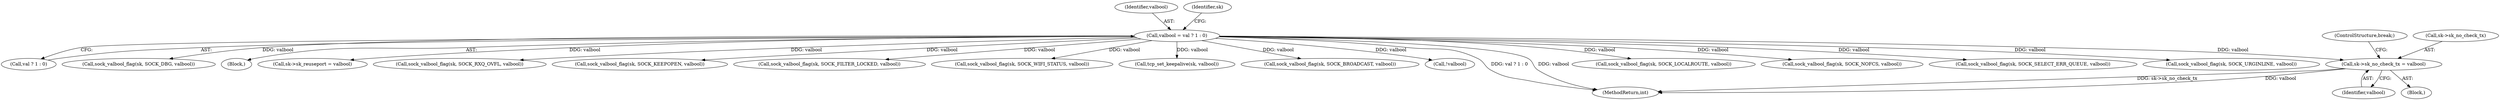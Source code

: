 digraph "0_linux_b98b0bc8c431e3ceb4b26b0dfc8db509518fb290@pointer" {
"1000321" [label="(Call,sk->sk_no_check_tx = valbool)"];
"1000153" [label="(Call,valbool = val ? 1 : 0)"];
"1000154" [label="(Identifier,valbool)"];
"1000321" [label="(Call,sk->sk_no_check_tx = valbool)"];
"1000810" [label="(Call,sock_valbool_flag(sk, SOCK_SELECT_ERR_QUEUE, valbool))"];
"1000315" [label="(Call,sock_valbool_flag(sk, SOCK_URGINLINE, valbool))"];
"1000153" [label="(Call,valbool = val ? 1 : 0)"];
"1000163" [label="(Block,)"];
"1000155" [label="(Call,val ? 1 : 0)"];
"1000325" [label="(Identifier,valbool)"];
"1000176" [label="(Call,sock_valbool_flag(sk, SOCK_DBG, valbool))"];
"1000113" [label="(Block,)"];
"1000192" [label="(Call,sk->sk_reuseport = valbool)"];
"1000160" [label="(Identifier,sk)"];
"1000774" [label="(Call,sock_valbool_flag(sk, SOCK_RXQ_OVFL, valbool))"];
"1000309" [label="(Call,sock_valbool_flag(sk, SOCK_KEEPOPEN, valbool))"];
"1000731" [label="(Call,sock_valbool_flag(sk, SOCK_FILTER_LOCKED, valbool))"];
"1000326" [label="(ControlStructure,break;)"];
"1000780" [label="(Call,sock_valbool_flag(sk, SOCK_WIFI_STATUS, valbool))"];
"1000306" [label="(Call,tcp_set_keepalive(sk, valbool))"];
"1000214" [label="(Call,sock_valbool_flag(sk, SOCK_BROADCAST, valbool))"];
"1000724" [label="(Call,!valbool)"];
"1000322" [label="(Call,sk->sk_no_check_tx)"];
"1000890" [label="(MethodReturn,int)"];
"1000208" [label="(Call,sock_valbool_flag(sk, SOCK_LOCALROUTE, valbool))"];
"1000804" [label="(Call,sock_valbool_flag(sk, SOCK_NOFCS, valbool))"];
"1000321" -> "1000163"  [label="AST: "];
"1000321" -> "1000325"  [label="CFG: "];
"1000322" -> "1000321"  [label="AST: "];
"1000325" -> "1000321"  [label="AST: "];
"1000326" -> "1000321"  [label="CFG: "];
"1000321" -> "1000890"  [label="DDG: sk->sk_no_check_tx"];
"1000321" -> "1000890"  [label="DDG: valbool"];
"1000153" -> "1000321"  [label="DDG: valbool"];
"1000153" -> "1000113"  [label="AST: "];
"1000153" -> "1000155"  [label="CFG: "];
"1000154" -> "1000153"  [label="AST: "];
"1000155" -> "1000153"  [label="AST: "];
"1000160" -> "1000153"  [label="CFG: "];
"1000153" -> "1000890"  [label="DDG: val ? 1 : 0"];
"1000153" -> "1000890"  [label="DDG: valbool"];
"1000153" -> "1000176"  [label="DDG: valbool"];
"1000153" -> "1000192"  [label="DDG: valbool"];
"1000153" -> "1000208"  [label="DDG: valbool"];
"1000153" -> "1000214"  [label="DDG: valbool"];
"1000153" -> "1000306"  [label="DDG: valbool"];
"1000153" -> "1000309"  [label="DDG: valbool"];
"1000153" -> "1000315"  [label="DDG: valbool"];
"1000153" -> "1000724"  [label="DDG: valbool"];
"1000153" -> "1000731"  [label="DDG: valbool"];
"1000153" -> "1000774"  [label="DDG: valbool"];
"1000153" -> "1000780"  [label="DDG: valbool"];
"1000153" -> "1000804"  [label="DDG: valbool"];
"1000153" -> "1000810"  [label="DDG: valbool"];
}
